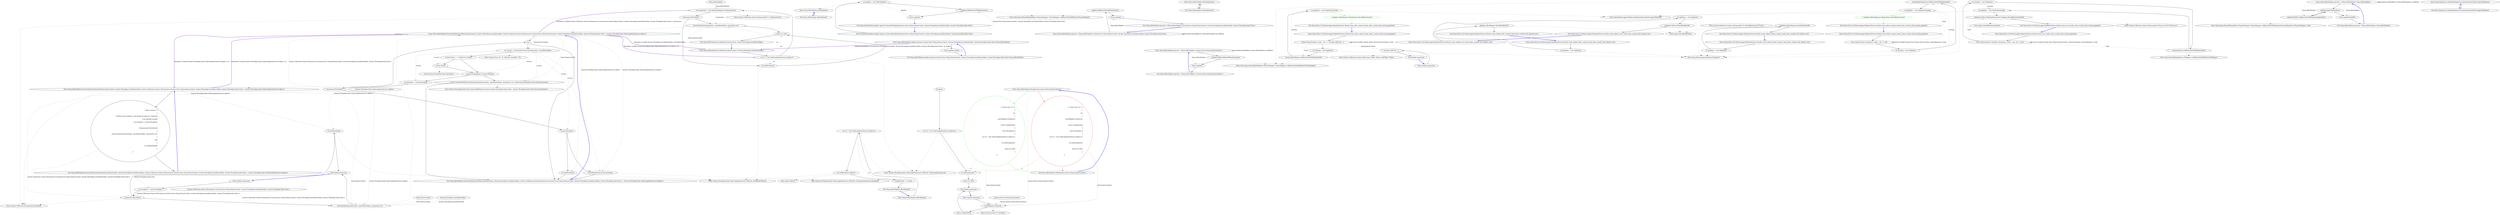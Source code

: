 digraph  {
n84 [label="Nancy.AfterPipeline", span=""];
n85 [label="System.Collections.Generic.IEnumerator<System.Func<Nancy.NancyContext, System.Threading.CancellationToken, System.Threading.Tasks.Task>>", span=""];
n86 [label="Nancy.NancyContext", span=""];
n87 [label="System.Threading.CancellationToken", span=""];
n88 [label="System.Threading.Tasks.TaskCompletionSource<object>", span=""];
n89 [label="System.Action<Nancy.NancyContext>", span=""];
n0 [cluster="Nancy.AfterPipeline.AfterPipeline()", label="Entry Nancy.AfterPipeline.AfterPipeline()", span="11-11"];
n1 [cluster="Nancy.AfterPipeline.AfterPipeline()", label="var tcs = new TaskCompletionSource<object>()", span="13-13"];
n2 [cluster="Nancy.AfterPipeline.AfterPipeline()", label="tcs.SetResult(new object())", span="14-14"];
n5 [cluster="System.Threading.Tasks.TaskCompletionSource<TResult>.TaskCompletionSource()", label="Entry System.Threading.Tasks.TaskCompletionSource<TResult>.TaskCompletionSource()", span="0-0"];
n3 [cluster="Nancy.AfterPipeline.AfterPipeline()", label="completeTask = tcs.Task", span="15-15"];
n6 [cluster="object.Object()", label="Entry object.Object()", span="0-0"];
n7 [cluster="System.Threading.Tasks.TaskCompletionSource<TResult>.SetResult(TResult)", label="Entry System.Threading.Tasks.TaskCompletionSource<TResult>.SetResult(TResult)", span="0-0"];
n4 [cluster="Nancy.AfterPipeline.AfterPipeline()", label="Exit Nancy.AfterPipeline.AfterPipeline()", span="11-11"];
n8 [cluster="Nancy.AfterPipeline.AfterPipeline()", label="Entry Nancy.AfterPipeline.AfterPipeline()", span="18-18"];
n9 [cluster="Nancy.AfterPipeline.AfterPipeline()", label="Exit Nancy.AfterPipeline.AfterPipeline()", span="18-18"];
n10 [cluster="Nancy.AfterPipeline.AfterPipeline(int)", label="Entry Nancy.AfterPipeline.AfterPipeline(int)", span="22-22"];
n11 [cluster="Nancy.AfterPipeline.AfterPipeline(int)", label="Exit Nancy.AfterPipeline.AfterPipeline(int)", span="22-22"];
n12 [cluster="Nancy.AfterPipeline.implicit operator System.Func<Nancy.NancyContext, System.Threading.CancellationToken, System.Threading.Tasks.Task>(Nancy.AfterPipeline)", label="Entry Nancy.AfterPipeline.implicit operator System.Func<Nancy.NancyContext, System.Threading.CancellationToken, System.Threading.Tasks.Task>(Nancy.AfterPipeline)", span="27-27"];
n13 [cluster="Nancy.AfterPipeline.implicit operator System.Func<Nancy.NancyContext, System.Threading.CancellationToken, System.Threading.Tasks.Task>(Nancy.AfterPipeline)", label="return pipeline.Invoke;", span="29-29"];
n14 [cluster="Nancy.AfterPipeline.implicit operator System.Func<Nancy.NancyContext, System.Threading.CancellationToken, System.Threading.Tasks.Task>(Nancy.AfterPipeline)", label="Exit Nancy.AfterPipeline.implicit operator System.Func<Nancy.NancyContext, System.Threading.CancellationToken, System.Threading.Tasks.Task>(Nancy.AfterPipeline)", span="27-27"];
n15 [cluster="Nancy.AfterPipeline.implicit operator Nancy.AfterPipeline(System.Func<Nancy.NancyContext, System.Threading.CancellationToken, System.Threading.Tasks.Task>)", label="Entry Nancy.AfterPipeline.implicit operator Nancy.AfterPipeline(System.Func<Nancy.NancyContext, System.Threading.CancellationToken, System.Threading.Tasks.Task>)", span="32-32"];
n16 [cluster="Nancy.AfterPipeline.implicit operator Nancy.AfterPipeline(System.Func<Nancy.NancyContext, System.Threading.CancellationToken, System.Threading.Tasks.Task>)", label="var pipeline = new AfterPipeline()", span="34-34"];
n17 [cluster="Nancy.AfterPipeline.implicit operator Nancy.AfterPipeline(System.Func<Nancy.NancyContext, System.Threading.CancellationToken, System.Threading.Tasks.Task>)", label="pipeline.AddItemToEndOfPipeline(func)", span="35-35"];
n18 [cluster="Nancy.AfterPipeline.implicit operator Nancy.AfterPipeline(System.Func<Nancy.NancyContext, System.Threading.CancellationToken, System.Threading.Tasks.Task>)", label="return pipeline;", span="36-36"];
n20 [cluster="Nancy.AsyncNamedPipelineBase<TAsyncDelegate, TSyncDelegate>.AddItemToEndOfPipeline(TAsyncDelegate)", label="Entry Nancy.AsyncNamedPipelineBase<TAsyncDelegate, TSyncDelegate>.AddItemToEndOfPipeline(TAsyncDelegate)", span="87-87"];
n19 [cluster="Nancy.AfterPipeline.implicit operator Nancy.AfterPipeline(System.Func<Nancy.NancyContext, System.Threading.CancellationToken, System.Threading.Tasks.Task>)", label="Exit Nancy.AfterPipeline.implicit operator Nancy.AfterPipeline(System.Func<Nancy.NancyContext, System.Threading.CancellationToken, System.Threading.Tasks.Task>)", span="32-32"];
n21 [cluster="Nancy.AfterPipeline.operator +(Nancy.AfterPipeline, System.Func<Nancy.NancyContext, System.Threading.CancellationToken, System.Threading.Tasks.Task>)", label="Entry Nancy.AfterPipeline.operator +(Nancy.AfterPipeline, System.Func<Nancy.NancyContext, System.Threading.CancellationToken, System.Threading.Tasks.Task>)", span="39-39"];
n22 [cluster="Nancy.AfterPipeline.operator +(Nancy.AfterPipeline, System.Func<Nancy.NancyContext, System.Threading.CancellationToken, System.Threading.Tasks.Task>)", label="pipeline.AddItemToEndOfPipeline(func)", span="41-41"];
n23 [cluster="Nancy.AfterPipeline.operator +(Nancy.AfterPipeline, System.Func<Nancy.NancyContext, System.Threading.CancellationToken, System.Threading.Tasks.Task>)", label="return pipeline;", span="42-42"];
n24 [cluster="Nancy.AfterPipeline.operator +(Nancy.AfterPipeline, System.Func<Nancy.NancyContext, System.Threading.CancellationToken, System.Threading.Tasks.Task>)", label="Exit Nancy.AfterPipeline.operator +(Nancy.AfterPipeline, System.Func<Nancy.NancyContext, System.Threading.CancellationToken, System.Threading.Tasks.Task>)", span="39-39"];
n25 [cluster="Nancy.AfterPipeline.operator +(Nancy.AfterPipeline, System.Action<Nancy.NancyContext>)", label="Entry Nancy.AfterPipeline.operator +(Nancy.AfterPipeline, System.Action<Nancy.NancyContext>)", span="45-45"];
n26 [cluster="Nancy.AfterPipeline.operator +(Nancy.AfterPipeline, System.Action<Nancy.NancyContext>)", label="pipeline.AddItemToEndOfPipeline(action)", span="47-47"];
n27 [cluster="Nancy.AfterPipeline.operator +(Nancy.AfterPipeline, System.Action<Nancy.NancyContext>)", label="return pipeline;", span="48-48"];
n29 [cluster="Nancy.AsyncNamedPipelineBase<TAsyncDelegate, TSyncDelegate>.AddItemToEndOfPipeline(TSyncDelegate)", label="Entry Nancy.AsyncNamedPipelineBase<TAsyncDelegate, TSyncDelegate>.AddItemToEndOfPipeline(TSyncDelegate)", span="96-96"];
n28 [cluster="Nancy.AfterPipeline.operator +(Nancy.AfterPipeline, System.Action<Nancy.NancyContext>)", label="Exit Nancy.AfterPipeline.operator +(Nancy.AfterPipeline, System.Action<Nancy.NancyContext>)", span="45-45"];
n30 [cluster="Nancy.AfterPipeline.operator +(Nancy.AfterPipeline, Nancy.AfterPipeline)", label="Entry Nancy.AfterPipeline.operator +(Nancy.AfterPipeline, Nancy.AfterPipeline)", span="51-51"];
n31 [cluster="Nancy.AfterPipeline.operator +(Nancy.AfterPipeline, Nancy.AfterPipeline)", label="pipelineToAdd.PipelineItems", span="53-53"];
n32 [cluster="Nancy.AfterPipeline.operator +(Nancy.AfterPipeline, Nancy.AfterPipeline)", label="pipelineToAddTo.AddItemToEndOfPipeline(pipelineItem)", span="55-55"];
n33 [cluster="Nancy.AfterPipeline.operator +(Nancy.AfterPipeline, Nancy.AfterPipeline)", label="return pipelineToAddTo;", span="58-58"];
n35 [cluster="Nancy.AsyncNamedPipelineBase<TAsyncDelegate, TSyncDelegate>.AddItemToEndOfPipeline(Nancy.PipelineItem<TAsyncDelegate>, bool)", label="Entry Nancy.AsyncNamedPipelineBase<TAsyncDelegate, TSyncDelegate>.AddItemToEndOfPipeline(Nancy.PipelineItem<TAsyncDelegate>, bool)", span="109-109"];
n34 [cluster="Nancy.AfterPipeline.operator +(Nancy.AfterPipeline, Nancy.AfterPipeline)", label="Exit Nancy.AfterPipeline.operator +(Nancy.AfterPipeline, Nancy.AfterPipeline)", span="51-51"];
n36 [cluster="Nancy.AfterPipeline.Invoke(Nancy.NancyContext, System.Threading.CancellationToken)", label="Entry Nancy.AfterPipeline.Invoke(Nancy.NancyContext, System.Threading.CancellationToken)", span="61-61"];
n37 [cluster="Nancy.AfterPipeline.Invoke(Nancy.NancyContext, System.Threading.CancellationToken)", label="var tcs = new TaskCompletionSource<object>()", span="63-63"];
n40 [cluster="Nancy.AfterPipeline.Invoke(Nancy.NancyContext, System.Threading.CancellationToken)", label="ExecuteTasksInternal(context, cancellationToken, enumerator, tcs)", span="69-69"];
n38 [cluster="Nancy.AfterPipeline.Invoke(Nancy.NancyContext, System.Threading.CancellationToken)", label="var enumerator = this.PipelineDelegates.GetEnumerator()", span="65-65"];
n41 [cluster="Nancy.AfterPipeline.Invoke(Nancy.NancyContext, System.Threading.CancellationToken)", label="tcs.SetResult(null)", span="73-73"];
n42 [cluster="Nancy.AfterPipeline.Invoke(Nancy.NancyContext, System.Threading.CancellationToken)", label="return tcs.Task;", span="76-76"];
n39 [cluster="Nancy.AfterPipeline.Invoke(Nancy.NancyContext, System.Threading.CancellationToken)", label="enumerator.MoveNext()", span="67-67"];
n44 [cluster="System.Collections.Generic.IEnumerable<T>.GetEnumerator()", label="Entry System.Collections.Generic.IEnumerable<T>.GetEnumerator()", span="0-0"];
n45 [cluster="System.Collections.IEnumerator.MoveNext()", label="Entry System.Collections.IEnumerator.MoveNext()", span="0-0"];
n46 [cluster="Nancy.AfterPipeline.ExecuteTasksInternal(Nancy.NancyContext, System.Threading.CancellationToken, System.Collections.Generic.IEnumerator<System.Func<Nancy.NancyContext, System.Threading.CancellationToken, System.Threading.Tasks.Task>>, System.Threading.Tasks.TaskCompletionSource<object>)", label="Entry Nancy.AfterPipeline.ExecuteTasksInternal(Nancy.NancyContext, System.Threading.CancellationToken, System.Collections.Generic.IEnumerator<System.Func<Nancy.NancyContext, System.Threading.CancellationToken, System.Threading.Tasks.Task>>, System.Threading.Tasks.TaskCompletionSource<object>)", span="79-79"];
n43 [cluster="Nancy.AfterPipeline.Invoke(Nancy.NancyContext, System.Threading.CancellationToken)", label="Exit Nancy.AfterPipeline.Invoke(Nancy.NancyContext, System.Threading.CancellationToken)", span="61-61"];
n47 [cluster="Nancy.AfterPipeline.ExecuteTasksInternal(Nancy.NancyContext, System.Threading.CancellationToken, System.Collections.Generic.IEnumerator<System.Func<Nancy.NancyContext, System.Threading.CancellationToken, System.Threading.Tasks.Task>>, System.Threading.Tasks.TaskCompletionSource<object>)", label=true, span="81-81"];
n48 [cluster="Nancy.AfterPipeline.ExecuteTasksInternal(Nancy.NancyContext, System.Threading.CancellationToken, System.Collections.Generic.IEnumerator<System.Func<Nancy.NancyContext, System.Threading.CancellationToken, System.Threading.Tasks.Task>>, System.Threading.Tasks.TaskCompletionSource<object>)", label="var current = enumerator.Current.Invoke(context, cancellationToken)", span="83-83"];
n53 [cluster="Nancy.AfterPipeline.ExecuteTasksInternal(Nancy.NancyContext, System.Threading.CancellationToken, System.Collections.Generic.IEnumerator<System.Func<Nancy.NancyContext, System.Threading.CancellationToken, System.Threading.Tasks.Task>>, System.Threading.Tasks.TaskCompletionSource<object>)", label="enumerator.MoveNext()", span="96-96"];
n55 [cluster="Nancy.AfterPipeline.ExecuteTasksInternal(Nancy.NancyContext, System.Threading.CancellationToken, System.Collections.Generic.IEnumerator<System.Func<Nancy.NancyContext, System.Threading.CancellationToken, System.Threading.Tasks.Task>>, System.Threading.Tasks.TaskCompletionSource<object>)", label="tcs.SetException(current.Exception)", span="103-103"];
n56 [cluster="Nancy.AfterPipeline.ExecuteTasksInternal(Nancy.NancyContext, System.Threading.CancellationToken, System.Collections.Generic.IEnumerator<System.Func<Nancy.NancyContext, System.Threading.CancellationToken, System.Threading.Tasks.Task>>, System.Threading.Tasks.TaskCompletionSource<object>)", label="tcs.SetResult(null)", span="107-107"];
n57 [cluster="Nancy.AfterPipeline.ExecuteTasksInternal(Nancy.NancyContext, System.Threading.CancellationToken, System.Collections.Generic.IEnumerator<System.Func<Nancy.NancyContext, System.Threading.CancellationToken, System.Threading.Tasks.Task>>, System.Threading.Tasks.TaskCompletionSource<object>)", label="current.ContinueWith(ExecuteTasksContinuation(context, cancellationToken, enumerator, tcs), TaskContinuationOptions.ExecuteSynchronously)", span="113-113"];
n58 [cluster="Nancy.AfterPipeline.ExecuteTasksInternal(Nancy.NancyContext, System.Threading.CancellationToken, System.Collections.Generic.IEnumerator<System.Func<Nancy.NancyContext, System.Threading.CancellationToken, System.Threading.Tasks.Task>>, System.Threading.Tasks.TaskCompletionSource<object>)", label="Exit Nancy.AfterPipeline.ExecuteTasksInternal(Nancy.NancyContext, System.Threading.CancellationToken, System.Collections.Generic.IEnumerator<System.Func<Nancy.NancyContext, System.Threading.CancellationToken, System.Threading.Tasks.Task>>, System.Threading.Tasks.TaskCompletionSource<object>)", span="79-79"];
n49 [cluster="Nancy.AfterPipeline.ExecuteTasksInternal(Nancy.NancyContext, System.Threading.CancellationToken, System.Collections.Generic.IEnumerator<System.Func<Nancy.NancyContext, System.Threading.CancellationToken, System.Threading.Tasks.Task>>, System.Threading.Tasks.TaskCompletionSource<object>)", label="current.Status == TaskStatus.Created", span="85-85"];
n59 [cluster="System.Func<T1, T2, TResult>.Invoke(T1, T2)", label="Entry System.Func<T1, T2, TResult>.Invoke(T1, T2)", span="0-0"];
n50 [cluster="Nancy.AfterPipeline.ExecuteTasksInternal(Nancy.NancyContext, System.Threading.CancellationToken, System.Collections.Generic.IEnumerator<System.Func<Nancy.NancyContext, System.Threading.CancellationToken, System.Threading.Tasks.Task>>, System.Threading.Tasks.TaskCompletionSource<object>)", label="current.Start()", span="87-87"];
n51 [cluster="Nancy.AfterPipeline.ExecuteTasksInternal(Nancy.NancyContext, System.Threading.CancellationToken, System.Collections.Generic.IEnumerator<System.Func<Nancy.NancyContext, System.Threading.CancellationToken, System.Threading.Tasks.Task>>, System.Threading.Tasks.TaskCompletionSource<object>)", label="current.IsCompleted || current.IsFaulted", span="90-90"];
n52 [cluster="Nancy.AfterPipeline.ExecuteTasksInternal(Nancy.NancyContext, System.Threading.CancellationToken, System.Collections.Generic.IEnumerator<System.Func<Nancy.NancyContext, System.Threading.CancellationToken, System.Threading.Tasks.Task>>, System.Threading.Tasks.TaskCompletionSource<object>)", label="var exception = current.Exception", span="94-94"];
n54 [cluster="Nancy.AfterPipeline.ExecuteTasksInternal(Nancy.NancyContext, System.Threading.CancellationToken, System.Collections.Generic.IEnumerator<System.Func<Nancy.NancyContext, System.Threading.CancellationToken, System.Threading.Tasks.Task>>, System.Threading.Tasks.TaskCompletionSource<object>)", label="current.IsFaulted", span="101-101"];
n60 [cluster="System.Threading.Tasks.Task.Start()", label="Entry System.Threading.Tasks.Task.Start()", span="0-0"];
n62 [cluster="Nancy.AfterPipeline.ExecuteTasksContinuation(Nancy.NancyContext, System.Threading.CancellationToken, System.Collections.Generic.IEnumerator<System.Func<Nancy.NancyContext, System.Threading.CancellationToken, System.Threading.Tasks.Task>>, System.Threading.Tasks.TaskCompletionSource<object>)", label="Entry Nancy.AfterPipeline.ExecuteTasksContinuation(Nancy.NancyContext, System.Threading.CancellationToken, System.Collections.Generic.IEnumerator<System.Func<Nancy.NancyContext, System.Threading.CancellationToken, System.Threading.Tasks.Task>>, System.Threading.Tasks.TaskCompletionSource<object>)", span="118-118"];
n63 [cluster="System.Threading.Tasks.Task.ContinueWith(System.Action<System.Threading.Tasks.Task>, System.Threading.Tasks.TaskContinuationOptions)", label="Entry System.Threading.Tasks.Task.ContinueWith(System.Action<System.Threading.Tasks.Task>, System.Threading.Tasks.TaskContinuationOptions)", span="0-0"];
n61 [cluster="System.Threading.Tasks.TaskCompletionSource<TResult>.SetException(System.Exception)", label="Entry System.Threading.Tasks.TaskCompletionSource<TResult>.SetException(System.Exception)", span="0-0"];
n64 [cluster="Nancy.AfterPipeline.ExecuteTasksContinuation(Nancy.NancyContext, System.Threading.CancellationToken, System.Collections.Generic.IEnumerator<System.Func<Nancy.NancyContext, System.Threading.CancellationToken, System.Threading.Tasks.Task>>, System.Threading.Tasks.TaskCompletionSource<object>)", label="return current =>\r\n            {\r\n                // Observe the exception, even though we ignore it, otherwise\r\n                // we will blow up later\r\n                var exception = current.Exception;\r\n\r\n                if (enumerator.MoveNext())\r\n                {\r\n                    ExecuteTasksInternal(context, cancellationToken, enumerator, tcs);\r\n                }\r\n                else\r\n                {\r\n                    tcs.SetResult(null);\r\n                }\r\n            };", span="120-134"];
n68 [cluster="lambda expression", label="enumerator.MoveNext()", span="126-126"];
n69 [cluster="lambda expression", label="ExecuteTasksInternal(context, cancellationToken, enumerator, tcs)", span="128-128"];
n70 [cluster="lambda expression", label="tcs.SetResult(null)", span="132-132"];
n65 [cluster="Nancy.AfterPipeline.ExecuteTasksContinuation(Nancy.NancyContext, System.Threading.CancellationToken, System.Collections.Generic.IEnumerator<System.Func<Nancy.NancyContext, System.Threading.CancellationToken, System.Threading.Tasks.Task>>, System.Threading.Tasks.TaskCompletionSource<object>)", label="Exit Nancy.AfterPipeline.ExecuteTasksContinuation(Nancy.NancyContext, System.Threading.CancellationToken, System.Collections.Generic.IEnumerator<System.Func<Nancy.NancyContext, System.Threading.CancellationToken, System.Threading.Tasks.Task>>, System.Threading.Tasks.TaskCompletionSource<object>)", span="118-118"];
n67 [cluster="lambda expression", label="var exception = current.Exception", span="124-124"];
n66 [cluster="lambda expression", label="Entry lambda expression", span="120-134"];
n71 [cluster="lambda expression", label="Exit lambda expression", span="120-134"];
n72 [cluster="Nancy.AfterPipeline.Wrap(System.Action<Nancy.NancyContext>)", label="Entry Nancy.AfterPipeline.Wrap(System.Action<Nancy.NancyContext>)", span="142-142"];
n73 [cluster="Nancy.AfterPipeline.Wrap(System.Action<Nancy.NancyContext>)", color=red, community=1, label="0: return (ctx, ct) =>\r\n            {\r\n                try\r\n                {\r\n                    syncDelegate.Invoke(ctx);\r\n\r\n                    return completeTask;\r\n                }\r\n                catch (Exception e)\r\n                {\r\n                    var tcs = new TaskCompletionSource<object>();\r\n\r\n                    tcs.SetException(e);\r\n\r\n                    return tcs.Task;\r\n                }\r\n            };", span="144-160"];
n76 [cluster="lambda expression", label="syncDelegate.Invoke(ctx)", span="148-148"];
n74 [cluster="Nancy.AfterPipeline.Wrap(System.Action<Nancy.NancyContext>)", label="Exit Nancy.AfterPipeline.Wrap(System.Action<Nancy.NancyContext>)", span="142-142"];
n80 [cluster="lambda expression", label="tcs.SetException(e)", span="156-156"];
n75 [cluster="lambda expression", label="Entry lambda expression", span="144-160"];
n77 [cluster="lambda expression", label="return completeTask;", span="150-150"];
n83 [cluster="System.Action<T>.Invoke(T)", label="Entry System.Action<T>.Invoke(T)", span="0-0"];
n78 [cluster="lambda expression", label=Exception, span="152-152"];
n79 [cluster="lambda expression", label="var tcs = new TaskCompletionSource<object>()", span="154-154"];
n81 [cluster="lambda expression", label="return tcs.Task;", span="158-158"];
n82 [cluster="lambda expression", label="Exit lambda expression", span="144-160"];
d73 [cluster="Nancy.AfterPipeline.Wrap(System.Action<Nancy.NancyContext>)", color=green, community=0, label="0: return (ctx, ct) =>\r\n            {\r\n                try\r\n                {\r\n                    syncDelegate.Invoke(ctx);\r\n\r\n                    return completeTask;\r\n                }\r\n                catch (Exception e)\r\n                {\r\n                    var tcs = new TaskCompletionSource<object>();\r\n\r\n                    tcs.SetException(e);\r\n\r\n                    return tcs.Task;\r\n                }\r\n            };", span="144-160"];
m0_0 [cluster="Nancy.Diagnostics.DisabledDiagnostics.Initialize(Nancy.Bootstrapper.IPipelines)", file="AsyncNamedPipelineBase.cs", label="Entry Nancy.Diagnostics.DisabledDiagnostics.Initialize(Nancy.Bootstrapper.IPipelines)", span="6-6"];
m0_1 [cluster="Nancy.Diagnostics.DisabledDiagnostics.Initialize(Nancy.Bootstrapper.IPipelines)", file="AsyncNamedPipelineBase.cs", label="Exit Nancy.Diagnostics.DisabledDiagnostics.Initialize(Nancy.Bootstrapper.IPipelines)", span="6-6"];
m2_22 [cluster="Nancy.Bootstrapper.Pipelines.Pipelines(Nancy.Bootstrapper.IPipelines)", file="PipelinesFixture.cs", label="Entry Nancy.Bootstrapper.Pipelines.Pipelines(Nancy.Bootstrapper.IPipelines)", span="23-23"];
m2_5 [cluster="object.ShouldNotBeNull()", file="PipelinesFixture.cs", label="Entry object.ShouldNotBeNull()", span="140-140"];
m2_10 [cluster="Nancy.Tests.Unit.Bootstrapper.PipelinesFixture.Should_create_default_error_hook_when_created_with_default_ctor()", file="PipelinesFixture.cs", label="Entry Nancy.Tests.Unit.Bootstrapper.PipelinesFixture.Should_create_default_error_hook_when_created_with_default_ctor()", span="30-30"];
m2_11 [cluster="Nancy.Tests.Unit.Bootstrapper.PipelinesFixture.Should_create_default_error_hook_when_created_with_default_ctor()", file="PipelinesFixture.cs", label="var pipelines = new Pipelines()", span="33-33"];
m2_12 [cluster="Nancy.Tests.Unit.Bootstrapper.PipelinesFixture.Should_create_default_error_hook_when_created_with_default_ctor()", file="PipelinesFixture.cs", label="pipelines.OnError.ShouldNotBeNull()", span="36-36"];
m2_13 [cluster="Nancy.Tests.Unit.Bootstrapper.PipelinesFixture.Should_create_default_error_hook_when_created_with_default_ctor()", file="PipelinesFixture.cs", label="Exit Nancy.Tests.Unit.Bootstrapper.PipelinesFixture.Should_create_default_error_hook_when_created_with_default_ctor()", span="30-30"];
m2_23 [cluster="System.Collections.Generic.IEnumerable<T>.ShouldHaveCount<T>(int)", file="PipelinesFixture.cs", label="Entry System.Collections.Generic.IEnumerable<T>.ShouldHaveCount<T>(int)", span="80-80"];
m2_28 [cluster="Nancy.Tests.Unit.Bootstrapper.PipelinesFixture.Should_clone_before_request_hooks_when_created_with_existing_pipeline()", file="PipelinesFixture.cs", label="Entry Nancy.Tests.Unit.Bootstrapper.PipelinesFixture.Should_clone_before_request_hooks_when_created_with_existing_pipeline()", span="56-56"];
m2_33 [cluster="Nancy.Tests.Unit.Bootstrapper.PipelinesFixture.Should_clone_before_request_hooks_when_created_with_existing_pipeline()", color=green, community=0, file="PipelinesFixture.cs", label="0: pipelines.BeforeRequest.PipelineItems.ShouldHaveCount(1)", span="68-68"];
m2_32 [cluster="Nancy.Tests.Unit.Bootstrapper.PipelinesFixture.Should_clone_before_request_hooks_when_created_with_existing_pipeline()", file="PipelinesFixture.cs", label="var pipelines = new Pipelines(existing)", span="65-65"];
m2_30 [cluster="Nancy.Tests.Unit.Bootstrapper.PipelinesFixture.Should_clone_before_request_hooks_when_created_with_existing_pipeline()", file="PipelinesFixture.cs", label="var existing = new Pipelines()", span="61-61"];
m2_31 [cluster="Nancy.Tests.Unit.Bootstrapper.PipelinesFixture.Should_clone_before_request_hooks_when_created_with_existing_pipeline()", file="PipelinesFixture.cs", label="existing.BeforeRequest.AddItemToEndOfPipeline(hook)", span="62-62"];
m2_29 [cluster="Nancy.Tests.Unit.Bootstrapper.PipelinesFixture.Should_clone_before_request_hooks_when_created_with_existing_pipeline()", file="PipelinesFixture.cs", label="Func<NancyContext, Response> hook = ctx => null", span="59-59"];
m2_34 [cluster="Nancy.Tests.Unit.Bootstrapper.PipelinesFixture.Should_clone_before_request_hooks_when_created_with_existing_pipeline()", file="PipelinesFixture.cs", label="Exit Nancy.Tests.Unit.Bootstrapper.PipelinesFixture.Should_clone_before_request_hooks_when_created_with_existing_pipeline()", span="56-56"];
m2_45 [cluster="Nancy.NamedPipelineBase<TDelegate>.AddItemToEndOfPipeline(TDelegate)", file="PipelinesFixture.cs", label="Entry Nancy.NamedPipelineBase<TDelegate>.AddItemToEndOfPipeline(TDelegate)", span="67-67"];
m2_4 [cluster="Nancy.Bootstrapper.Pipelines.Pipelines()", file="PipelinesFixture.cs", label="Entry Nancy.Bootstrapper.Pipelines.Pipelines()", span="12-12"];
m2_6 [cluster="Nancy.Tests.Unit.Bootstrapper.PipelinesFixture.Should_create_default_before_request_hook_when_created_with_default_ctor()", file="PipelinesFixture.cs", label="Entry Nancy.Tests.Unit.Bootstrapper.PipelinesFixture.Should_create_default_before_request_hook_when_created_with_default_ctor()", span="20-20"];
m2_7 [cluster="Nancy.Tests.Unit.Bootstrapper.PipelinesFixture.Should_create_default_before_request_hook_when_created_with_default_ctor()", file="PipelinesFixture.cs", label="var pipelines = new Pipelines()", span="23-23"];
m2_8 [cluster="Nancy.Tests.Unit.Bootstrapper.PipelinesFixture.Should_create_default_before_request_hook_when_created_with_default_ctor()", file="PipelinesFixture.cs", label="pipelines.BeforeRequest.ShouldNotBeNull()", span="26-26"];
m2_9 [cluster="Nancy.Tests.Unit.Bootstrapper.PipelinesFixture.Should_create_default_before_request_hook_when_created_with_default_ctor()", file="PipelinesFixture.cs", label="Exit Nancy.Tests.Unit.Bootstrapper.PipelinesFixture.Should_create_default_before_request_hook_when_created_with_default_ctor()", span="20-20"];
m2_47 [cluster="object.ShouldBeSameAs(object)", file="PipelinesFixture.cs", label="Entry object.ShouldBeSameAs(object)", span="130-130"];
m2_14 [cluster="Nancy.Tests.Unit.Bootstrapper.PipelinesFixture.Should_clone_after_request_hooks_when_created_with_existing_pipeline()", file="PipelinesFixture.cs", label="Entry Nancy.Tests.Unit.Bootstrapper.PipelinesFixture.Should_clone_after_request_hooks_when_created_with_existing_pipeline()", span="40-40"];
m2_19 [cluster="Nancy.Tests.Unit.Bootstrapper.PipelinesFixture.Should_clone_after_request_hooks_when_created_with_existing_pipeline()", color=green, community=0, file="PipelinesFixture.cs", label="1: pipelines.AfterRequest.PipelineItems.ShouldHaveCount(1)", span="52-52"];
m2_18 [cluster="Nancy.Tests.Unit.Bootstrapper.PipelinesFixture.Should_clone_after_request_hooks_when_created_with_existing_pipeline()", file="PipelinesFixture.cs", label="var pipelines = new Pipelines(existing)", span="49-49"];
m2_16 [cluster="Nancy.Tests.Unit.Bootstrapper.PipelinesFixture.Should_clone_after_request_hooks_when_created_with_existing_pipeline()", file="PipelinesFixture.cs", label="var existing = new Pipelines()", span="45-45"];
m2_17 [cluster="Nancy.Tests.Unit.Bootstrapper.PipelinesFixture.Should_clone_after_request_hooks_when_created_with_existing_pipeline()", file="PipelinesFixture.cs", label="existing.AfterRequest.AddItemToEndOfPipeline(hook)", span="46-46"];
m2_15 [cluster="Nancy.Tests.Unit.Bootstrapper.PipelinesFixture.Should_clone_after_request_hooks_when_created_with_existing_pipeline()", file="PipelinesFixture.cs", label="Action<NancyContext> hook = ctx => ctx.Items.Add(''foo'', 1)", span="43-43"];
m2_20 [cluster="Nancy.Tests.Unit.Bootstrapper.PipelinesFixture.Should_clone_after_request_hooks_when_created_with_existing_pipeline()", file="PipelinesFixture.cs", label="Exit Nancy.Tests.Unit.Bootstrapper.PipelinesFixture.Should_clone_after_request_hooks_when_created_with_existing_pipeline()", span="40-40"];
m2_27 [cluster="System.Collections.Generic.IDictionary<TKey, TValue>.Add(TKey, TValue)", file="PipelinesFixture.cs", label="Entry System.Collections.Generic.IDictionary<TKey, TValue>.Add(TKey, TValue)", span="0-0"];
m2_46 [cluster="System.Collections.Generic.IEnumerable<TSource>.First<TSource>()", file="PipelinesFixture.cs", label="Entry System.Collections.Generic.IEnumerable<TSource>.First<TSource>()", span="0-0"];
m2_38 [cluster="Nancy.Tests.Unit.Bootstrapper.PipelinesFixture.Should_clone_error_hooks_when_created_with_existing_pipeline()", file="PipelinesFixture.cs", label="Entry Nancy.Tests.Unit.Bootstrapper.PipelinesFixture.Should_clone_error_hooks_when_created_with_existing_pipeline()", span="72-72"];
m2_42 [cluster="Nancy.Tests.Unit.Bootstrapper.PipelinesFixture.Should_clone_error_hooks_when_created_with_existing_pipeline()", file="PipelinesFixture.cs", label="var pipelines = new Pipelines(existing)", span="81-81"];
m2_40 [cluster="Nancy.Tests.Unit.Bootstrapper.PipelinesFixture.Should_clone_error_hooks_when_created_with_existing_pipeline()", file="PipelinesFixture.cs", label="var existing = new Pipelines()", span="77-77"];
m2_41 [cluster="Nancy.Tests.Unit.Bootstrapper.PipelinesFixture.Should_clone_error_hooks_when_created_with_existing_pipeline()", file="PipelinesFixture.cs", label="existing.OnError.AddItemToEndOfPipeline(hook)", span="78-78"];
m2_43 [cluster="Nancy.Tests.Unit.Bootstrapper.PipelinesFixture.Should_clone_error_hooks_when_created_with_existing_pipeline()", file="PipelinesFixture.cs", label="pipelines.OnError.PipelineItems.First().Delegate.ShouldBeSameAs(hook)", span="84-84"];
m2_39 [cluster="Nancy.Tests.Unit.Bootstrapper.PipelinesFixture.Should_clone_error_hooks_when_created_with_existing_pipeline()", file="PipelinesFixture.cs", label="Func<NancyContext, Exception, Response> hook = (ctx, ex) => null", span="75-75"];
m2_44 [cluster="Nancy.Tests.Unit.Bootstrapper.PipelinesFixture.Should_clone_error_hooks_when_created_with_existing_pipeline()", file="PipelinesFixture.cs", label="Exit Nancy.Tests.Unit.Bootstrapper.PipelinesFixture.Should_clone_error_hooks_when_created_with_existing_pipeline()", span="72-72"];
m2_24 [cluster="lambda expression", file="PipelinesFixture.cs", label="Entry lambda expression", span="43-43"];
m2_25 [cluster="lambda expression", file="PipelinesFixture.cs", label="ctx.Items.Add(''foo'', 1)", span="43-43"];
m2_26 [cluster="lambda expression", file="PipelinesFixture.cs", label="Exit lambda expression", span="43-43"];
m2_0 [cluster="Nancy.Tests.Unit.Bootstrapper.PipelinesFixture.Should_create_default_after_request_hook_when_created_with_default_ctor()", file="PipelinesFixture.cs", label="Entry Nancy.Tests.Unit.Bootstrapper.PipelinesFixture.Should_create_default_after_request_hook_when_created_with_default_ctor()", span="10-10"];
m2_1 [cluster="Nancy.Tests.Unit.Bootstrapper.PipelinesFixture.Should_create_default_after_request_hook_when_created_with_default_ctor()", file="PipelinesFixture.cs", label="var pipelines = new Pipelines()", span="13-13"];
m2_2 [cluster="Nancy.Tests.Unit.Bootstrapper.PipelinesFixture.Should_create_default_after_request_hook_when_created_with_default_ctor()", file="PipelinesFixture.cs", label="pipelines.AfterRequest.ShouldNotBeNull()", span="16-16"];
m2_3 [cluster="Nancy.Tests.Unit.Bootstrapper.PipelinesFixture.Should_create_default_after_request_hook_when_created_with_default_ctor()", file="PipelinesFixture.cs", label="Exit Nancy.Tests.Unit.Bootstrapper.PipelinesFixture.Should_create_default_after_request_hook_when_created_with_default_ctor()", span="10-10"];
n84 -> n38  [color=darkseagreen4, key=1, label="Nancy.AfterPipeline", style=dashed];
n85 -> n68  [color=darkseagreen4, key=1, label="System.Collections.Generic.IEnumerator<System.Func<Nancy.NancyContext, System.Threading.CancellationToken, System.Threading.Tasks.Task>>", style=dashed];
n85 -> n69  [color=darkseagreen4, key=1, label="System.Collections.Generic.IEnumerator<System.Func<Nancy.NancyContext, System.Threading.CancellationToken, System.Threading.Tasks.Task>>", style=dashed];
n86 -> n69  [color=darkseagreen4, key=1, label="Nancy.NancyContext", style=dashed];
n87 -> n69  [color=darkseagreen4, key=1, label="System.Threading.CancellationToken", style=dashed];
n88 -> n69  [color=darkseagreen4, key=1, label="System.Threading.Tasks.TaskCompletionSource<object>", style=dashed];
n88 -> n70  [color=darkseagreen4, key=1, label="System.Threading.Tasks.TaskCompletionSource<object>", style=dashed];
n89 -> n76  [color=darkseagreen4, key=1, label="System.Action<Nancy.NancyContext>", style=dashed];
n0 -> n1  [key=0, style=solid];
n1 -> n2  [key=0, style=solid];
n1 -> n5  [key=2, style=dotted];
n1 -> n3  [color=darkseagreen4, key=1, label=tcs, style=dashed];
n2 -> n3  [key=0, style=solid];
n2 -> n6  [key=2, style=dotted];
n2 -> n7  [key=2, style=dotted];
n3 -> n4  [key=0, style=solid];
n4 -> n0  [color=blue, key=0, style=bold];
n8 -> n9  [key=0, style=solid];
n9 -> n8  [color=blue, key=0, style=bold];
n10 -> n11  [key=0, style=solid];
n11 -> n10  [color=blue, key=0, style=bold];
n12 -> n13  [key=0, style=solid];
n12 -> n36  [color=darkorchid, key=3, label="method methodReturn System.Func<Nancy.NancyContext, System.Threading.CancellationToken, System.Threading.Tasks.Task> op_Implicit", style=bold];
n13 -> n14  [key=0, style=solid];
n14 -> n12  [color=blue, key=0, style=bold];
n15 -> n16  [key=0, style=solid];
n15 -> n17  [color=darkseagreen4, key=1, label="System.Func<Nancy.NancyContext, System.Threading.CancellationToken, System.Threading.Tasks.Task>", style=dashed];
n16 -> n17  [key=0, style=solid];
n16 -> n8  [key=2, style=dotted];
n16 -> n18  [color=darkseagreen4, key=1, label=pipeline, style=dashed];
n17 -> n18  [key=0, style=solid];
n17 -> n20  [key=2, style=dotted];
n18 -> n19  [key=0, style=solid];
n19 -> n15  [color=blue, key=0, style=bold];
n21 -> n22  [key=0, style=solid];
n21 -> n23  [color=darkseagreen4, key=1, label="Nancy.AfterPipeline", style=dashed];
n21 -> n21  [color=darkorchid, key=3, label="method methodReturn Nancy.AfterPipeline op_Addition", style=bold];
n22 -> n23  [key=0, style=solid];
n22 -> n20  [key=2, style=dotted];
n23 -> n24  [key=0, style=solid];
n24 -> n21  [color=blue, key=0, style=bold];
n25 -> n26  [key=0, style=solid];
n25 -> n27  [color=darkseagreen4, key=1, label="Nancy.AfterPipeline", style=dashed];
n25 -> n25  [color=darkorchid, key=3, label="method methodReturn Nancy.AfterPipeline op_Addition", style=bold];
n26 -> n27  [key=0, style=solid];
n26 -> n29  [key=2, style=dotted];
n27 -> n28  [key=0, style=solid];
n28 -> n25  [color=blue, key=0, style=bold];
n30 -> n31  [key=0, style=solid];
n30 -> n32  [color=darkseagreen4, key=1, label="Nancy.AfterPipeline", style=dashed];
n30 -> n33  [color=darkseagreen4, key=1, label="Nancy.AfterPipeline", style=dashed];
n30 -> n30  [color=darkorchid, key=3, label="method methodReturn Nancy.AfterPipeline op_Addition", style=bold];
n31 -> n32  [key=0, style=solid];
n31 -> n33  [key=0, style=solid];
n32 -> n31  [key=0, style=solid];
n32 -> n35  [key=2, style=dotted];
n33 -> n34  [key=0, style=solid];
n34 -> n30  [color=blue, key=0, style=bold];
n36 -> n37  [key=0, style=solid];
n36 -> n40  [color=darkseagreen4, key=1, label="Nancy.NancyContext", style=dashed];
n37 -> n38  [key=0, style=solid];
n37 -> n5  [key=2, style=dotted];
n37 -> n40  [color=darkseagreen4, key=1, label=tcs, style=dashed];
n37 -> n41  [color=darkseagreen4, key=1, label=tcs, style=dashed];
n37 -> n42  [color=darkseagreen4, key=1, label=tcs, style=dashed];
n40 -> n42  [key=0, style=solid];
n40 -> n46  [key=2, style=dotted];
n38 -> n39  [key=0, style=solid];
n38 -> n44  [key=2, style=dotted];
n38 -> n40  [color=darkseagreen4, key=1, label=enumerator, style=dashed];
n41 -> n42  [key=0, style=solid];
n41 -> n7  [key=2, style=dotted];
n42 -> n43  [key=0, style=solid];
n39 -> n40  [key=0, style=solid];
n39 -> n41  [key=0, style=solid];
n39 -> n45  [key=2, style=dotted];
n46 -> n47  [key=0, style=solid];
n46 -> n48  [color=darkseagreen4, key=1, label="Nancy.NancyContext", style=dashed];
n46 -> n53  [color=darkseagreen4, key=1, label="System.Collections.Generic.IEnumerator<System.Func<Nancy.NancyContext, System.Threading.CancellationToken, System.Threading.Tasks.Task>>", style=dashed];
n46 -> n55  [color=darkseagreen4, key=1, label="System.Threading.Tasks.TaskCompletionSource<object>", style=dashed];
n46 -> n56  [color=darkseagreen4, key=1, label="System.Threading.Tasks.TaskCompletionSource<object>", style=dashed];
n46 -> n57  [color=darkseagreen4, key=1, label="Nancy.NancyContext", style=dashed];
n46 -> n36  [color=darkorchid, key=3, label="Parameter variable System.Threading.CancellationToken cancellationToken", style=bold];
n46 -> n62  [color=darkorchid, key=3, label="Parameter variable System.Threading.Tasks.TaskCompletionSource<object> tcs", style=bold];
n46 -> n38  [color=darkorchid, key=3, label="Parameter variable System.Collections.Generic.IEnumerator<System.Func<Nancy.NancyContext, System.Threading.CancellationToken, System.Threading.Tasks.Task>> enumerator", style=bold];
n46 -> n37  [color=darkorchid, key=3, label="Parameter variable System.Threading.Tasks.TaskCompletionSource<object> tcs", style=bold];
n43 -> n36  [color=blue, key=0, style=bold];
n47 -> n48  [key=0, style=solid];
n47 -> n58  [key=0, style=solid];
n48 -> n49  [key=0, style=solid];
n48 -> n59  [key=2, style=dotted];
n48 -> n50  [color=darkseagreen4, key=1, label=current, style=dashed];
n48 -> n51  [color=darkseagreen4, key=1, label=current, style=dashed];
n48 -> n52  [color=darkseagreen4, key=1, label=current, style=dashed];
n48 -> n54  [color=darkseagreen4, key=1, label=current, style=dashed];
n48 -> n55  [color=darkseagreen4, key=1, label=current, style=dashed];
n48 -> n57  [color=darkseagreen4, key=1, label=current, style=dashed];
n53 -> n54  [key=0, style=solid];
n53 -> n47  [key=0, style=solid];
n53 -> n45  [key=2, style=dotted];
n55 -> n58  [key=0, style=solid];
n55 -> n61  [key=2, style=dotted];
n56 -> n58  [key=0, style=solid];
n56 -> n7  [key=2, style=dotted];
n57 -> n58  [key=0, style=solid];
n57 -> n62  [key=2, style=dotted];
n57 -> n63  [key=2, style=dotted];
n58 -> n46  [color=blue, key=0, style=bold];
n49 -> n50  [key=0, style=solid];
n49 -> n51  [key=0, style=solid];
n50 -> n51  [key=0, style=solid];
n50 -> n60  [key=2, style=dotted];
n51 -> n52  [key=0, style=solid];
n51 -> n57  [key=0, style=solid];
n52 -> n53  [key=0, style=solid];
n54 -> n55  [key=0, style=solid];
n54 -> n56  [key=0, style=solid];
n62 -> n64  [key=0, style=solid];
n62 -> n68  [color=darkseagreen4, key=1, label="System.Collections.Generic.IEnumerator<System.Func<Nancy.NancyContext, System.Threading.CancellationToken, System.Threading.Tasks.Task>>", style=dashed];
n62 -> n69  [color=darkseagreen4, key=1, label="Nancy.NancyContext", style=dashed];
n62 -> n70  [color=darkseagreen4, key=1, label="System.Threading.Tasks.TaskCompletionSource<object>", style=dashed];
n62 -> n46  [color=darkorchid, key=3, label="Parameter variable System.Threading.Tasks.TaskCompletionSource<object> tcs", style=bold];
n64 -> n65  [key=0, style=solid];
n64 -> n67  [color=darkseagreen4, key=1, label="System.Threading.Tasks.Task", style=dashed];
n68 -> n69  [key=0, style=solid];
n68 -> n70  [key=0, style=solid];
n68 -> n45  [key=2, style=dotted];
n69 -> n71  [key=0, style=solid];
n69 -> n46  [key=2, style=dotted];
n70 -> n71  [key=0, style=solid];
n70 -> n7  [key=2, style=dotted];
n65 -> n62  [color=blue, key=0, style=bold];
n67 -> n68  [key=0, style=solid];
n66 -> n67  [key=0, style=solid];
n71 -> n66  [color=blue, key=0, style=bold];
n72 -> n73  [color=red, key=0, style=solid];
n72 -> n76  [color=darkseagreen4, key=1, label="System.Action<Nancy.NancyContext>", style=dashed];
n72 -> d73  [color=green, key=0, style=solid];
n73 -> n74  [color=red, key=0, style=solid];
n73 -> n76  [color=red, key=1, label="Nancy.NancyContext", style=dashed];
n73 -> n80  [color=red, key=1, label=e, style=dashed];
n76 -> n77  [key=0, style=solid];
n76 -> n83  [key=2, style=dotted];
n74 -> n72  [color=blue, key=0, style=bold];
n80 -> n81  [key=0, style=solid];
n80 -> n61  [key=2, style=dotted];
n75 -> n76  [key=0, style=solid];
n77 -> n82  [key=0, style=solid];
n78 -> n79  [key=0, style=solid];
n79 -> n80  [key=0, style=solid];
n79 -> n5  [key=2, style=dotted];
n79 -> n81  [color=darkseagreen4, key=1, label=tcs, style=dashed];
n81 -> n82  [key=0, style=solid];
n82 -> n75  [color=blue, key=0, style=bold];
d73 -> n74  [color=green, key=0, style=solid];
d73 -> n76  [color=green, key=1, label="Nancy.NancyContext", style=dashed];
d73 -> n80  [color=green, key=1, label=e, style=dashed];
m0_0 -> m0_1  [key=0, style=solid];
m0_1 -> m0_0  [color=blue, key=0, style=bold];
m2_10 -> m2_11  [key=0, style=solid];
m2_11 -> m2_4  [key=2, style=dotted];
m2_11 -> m2_12  [key=0, style=solid];
m2_12 -> m2_13  [key=0, style=solid];
m2_12 -> m2_5  [key=2, style=dotted];
m2_13 -> m2_10  [color=blue, key=0, style=bold];
m2_28 -> m2_29  [key=0, style=solid];
m2_33 -> m2_34  [color=green, key=0, style=solid];
m2_33 -> m2_23  [color=green, key=2, style=dotted];
m2_32 -> m2_33  [color=green, key=0, style=solid];
m2_32 -> m2_22  [key=2, style=dotted];
m2_30 -> m2_32  [color=darkseagreen4, key=1, label=existing, style=dashed];
m2_30 -> m2_31  [key=0, style=solid];
m2_30 -> m2_4  [key=2, style=dotted];
m2_31 -> m2_32  [key=0, style=solid];
m2_31 -> n29  [key=2, style=dotted];
m2_29 -> m2_30  [key=0, style=solid];
m2_29 -> m2_31  [color=darkseagreen4, key=1, label=hook, style=dashed];
m2_29 -> m2_29  [color=darkorchid, key=3, label="Local variable System.Func<Nancy.NancyContext, Nancy.Response> hook", style=bold];
m2_34 -> m2_28  [color=blue, key=0, style=bold];
m2_6 -> m2_7  [key=0, style=solid];
m2_7 -> m2_4  [key=2, style=dotted];
m2_7 -> m2_8  [key=0, style=solid];
m2_8 -> m2_9  [key=0, style=solid];
m2_8 -> m2_5  [key=2, style=dotted];
m2_9 -> m2_6  [color=blue, key=0, style=bold];
m2_14 -> m2_15  [key=0, style=solid];
m2_19 -> m2_20  [color=green, key=0, style=solid];
m2_19 -> m2_23  [color=green, key=2, style=dotted];
m2_18 -> m2_19  [color=green, key=0, style=solid];
m2_18 -> m2_22  [key=2, style=dotted];
m2_16 -> m2_18  [color=darkseagreen4, key=1, label=existing, style=dashed];
m2_16 -> m2_17  [key=0, style=solid];
m2_16 -> m2_4  [key=2, style=dotted];
m2_17 -> m2_18  [key=0, style=solid];
m2_17 -> n29  [key=2, style=dotted];
m2_15 -> m2_16  [key=0, style=solid];
m2_15 -> m2_17  [color=darkseagreen4, key=1, label=hook, style=dashed];
m2_15 -> m2_15  [color=darkorchid, key=3, label="Local variable System.Action<Nancy.NancyContext> hook", style=bold];
m2_15 -> m2_25  [color=darkseagreen4, key=1, label="Nancy.NancyContext", style=dashed];
m2_20 -> m2_14  [color=blue, key=0, style=bold];
m2_38 -> m2_39  [key=0, style=solid];
m2_42 -> m2_22  [key=2, style=dotted];
m2_42 -> m2_43  [key=0, style=solid];
m2_40 -> m2_4  [key=2, style=dotted];
m2_40 -> m2_42  [color=darkseagreen4, key=1, label=existing, style=dashed];
m2_40 -> m2_41  [key=0, style=solid];
m2_41 -> m2_42  [key=0, style=solid];
m2_41 -> m2_45  [key=2, style=dotted];
m2_43 -> m2_44  [key=0, style=solid];
m2_43 -> m2_46  [key=2, style=dotted];
m2_43 -> m2_47  [key=2, style=dotted];
m2_39 -> m2_40  [key=0, style=solid];
m2_39 -> m2_41  [color=darkseagreen4, key=1, label=hook, style=dashed];
m2_39 -> m2_43  [color=darkseagreen4, key=1, label=hook, style=dashed];
m2_39 -> m2_39  [color=darkorchid, key=3, label="Local variable System.Func<Nancy.NancyContext, System.Exception, Nancy.Response> hook", style=bold];
m2_44 -> m2_38  [color=blue, key=0, style=bold];
m2_24 -> m2_25  [key=0, style=solid];
m2_25 -> m2_26  [key=0, style=solid];
m2_25 -> m2_27  [key=2, style=dotted];
m2_26 -> m2_24  [color=blue, key=0, style=bold];
m2_0 -> m2_1  [key=0, style=solid];
m2_1 -> m2_4  [key=2, style=dotted];
m2_1 -> m2_2  [key=0, style=solid];
m2_2 -> m2_3  [key=0, style=solid];
m2_2 -> m2_5  [key=2, style=dotted];
m2_3 -> m2_0  [color=blue, key=0, style=bold];
}
